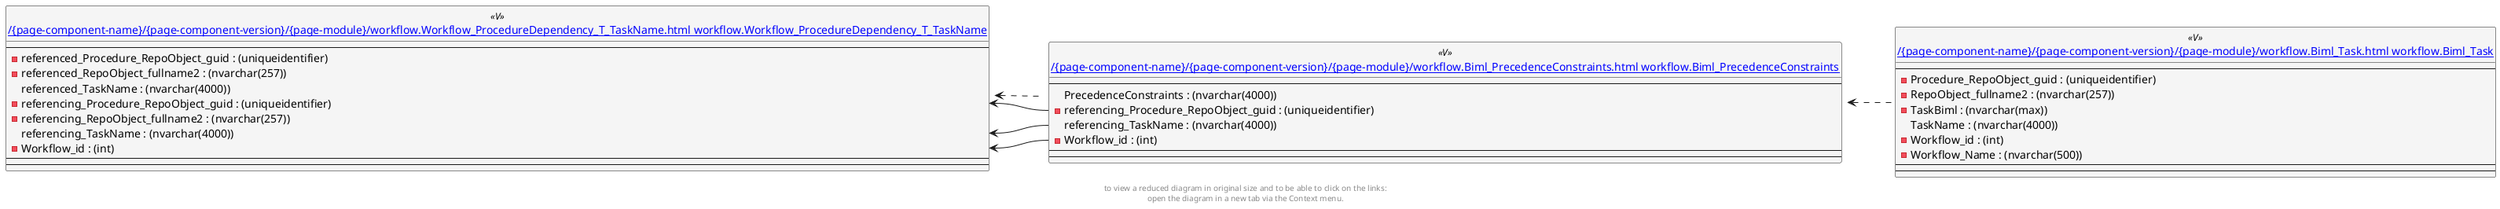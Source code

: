 @startuml
left to right direction
'top to bottom direction
hide circle
'avoide "." issues:
set namespaceSeparator none


skinparam class {
  BackgroundColor White
  BackgroundColor<<FN>> Yellow
  BackgroundColor<<FS>> Yellow
  BackgroundColor<<FT>> LightGray
  BackgroundColor<<IF>> Yellow
  BackgroundColor<<IS>> Yellow
  BackgroundColor<<P>> Aqua
  BackgroundColor<<PC>> Aqua
  BackgroundColor<<SN>> Yellow
  BackgroundColor<<SO>> SlateBlue
  BackgroundColor<<TF>> LightGray
  BackgroundColor<<TR>> Tomato
  BackgroundColor<<U>> White
  BackgroundColor<<V>> WhiteSmoke
  BackgroundColor<<X>> Aqua
}


entity "[[{site-url}/{page-component-name}/{page-component-version}/{page-module}/workflow.Biml_PrecedenceConstraints.html workflow.Biml_PrecedenceConstraints]]" as workflow.Biml_PrecedenceConstraints << V >> {
  --
  PrecedenceConstraints : (nvarchar(4000))
  - referencing_Procedure_RepoObject_guid : (uniqueidentifier)
  referencing_TaskName : (nvarchar(4000))
  - Workflow_id : (int)
  --
  --
}

entity "[[{site-url}/{page-component-name}/{page-component-version}/{page-module}/workflow.Biml_Task.html workflow.Biml_Task]]" as workflow.Biml_Task << V >> {
  --
  - Procedure_RepoObject_guid : (uniqueidentifier)
  - RepoObject_fullname2 : (nvarchar(257))
  - TaskBiml : (nvarchar(max))
  TaskName : (nvarchar(4000))
  - Workflow_id : (int)
  - Workflow_Name : (nvarchar(500))
  --
  --
}

entity "[[{site-url}/{page-component-name}/{page-component-version}/{page-module}/workflow.Workflow_ProcedureDependency_T_TaskName.html workflow.Workflow_ProcedureDependency_T_TaskName]]" as workflow.Workflow_ProcedureDependency_T_TaskName << V >> {
  --
  - referenced_Procedure_RepoObject_guid : (uniqueidentifier)
  - referenced_RepoObject_fullname2 : (nvarchar(257))
  referenced_TaskName : (nvarchar(4000))
  - referencing_Procedure_RepoObject_guid : (uniqueidentifier)
  - referencing_RepoObject_fullname2 : (nvarchar(257))
  referencing_TaskName : (nvarchar(4000))
  - Workflow_id : (int)
  --
  --
}

workflow.Biml_PrecedenceConstraints <.. workflow.Biml_Task
workflow.Workflow_ProcedureDependency_T_TaskName <.. workflow.Biml_PrecedenceConstraints
workflow.Workflow_ProcedureDependency_T_TaskName::referencing_Procedure_RepoObject_guid <-- workflow.Biml_PrecedenceConstraints::referencing_Procedure_RepoObject_guid
workflow.Workflow_ProcedureDependency_T_TaskName::referencing_TaskName <-- workflow.Biml_PrecedenceConstraints::referencing_TaskName
workflow.Workflow_ProcedureDependency_T_TaskName::Workflow_id <-- workflow.Biml_PrecedenceConstraints::Workflow_id
footer
to view a reduced diagram in original size and to be able to click on the links:
open the diagram in a new tab via the Context menu.
end footer

@enduml

